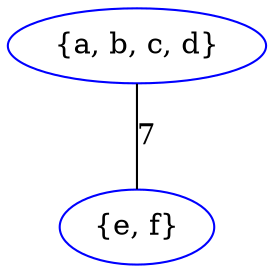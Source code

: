 graph G {
0 [label="{a, b, c, d}", color="blue"]
1 [label="{e, f}", color="blue"]
0 -- 1 [label="7"]
}
